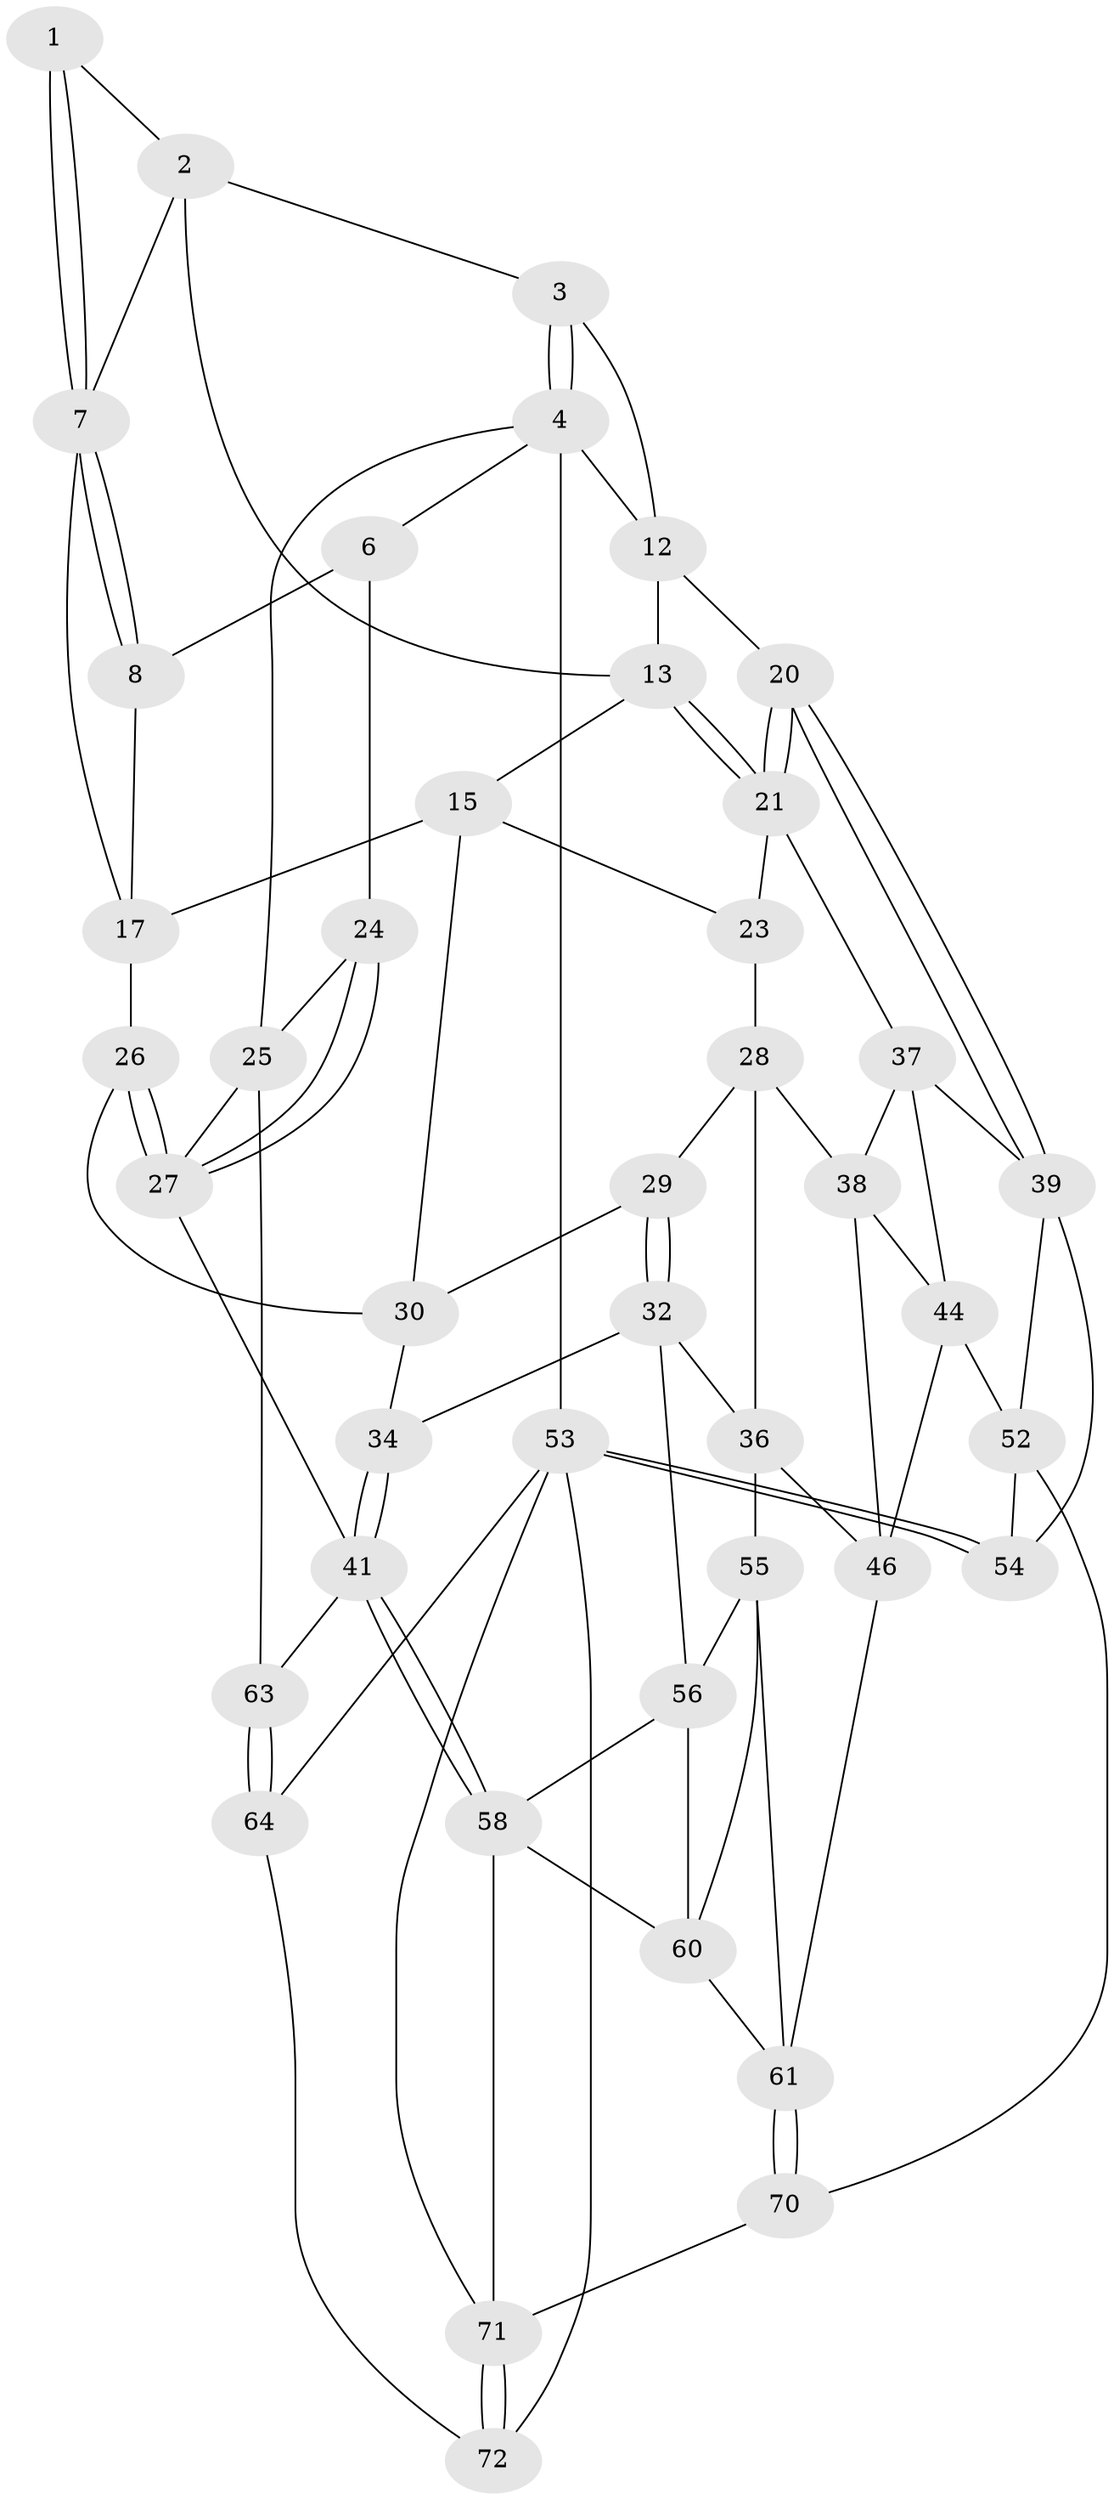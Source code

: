 // original degree distribution, {3: 0.02702702702702703, 4: 0.24324324324324326, 5: 0.5135135135135135, 6: 0.21621621621621623}
// Generated by graph-tools (version 1.1) at 2025/11/02/27/25 16:11:53]
// undirected, 43 vertices, 94 edges
graph export_dot {
graph [start="1"]
  node [color=gray90,style=filled];
  1 [pos="+0.38547204621871023+0"];
  2 [pos="+0.5902550295133682+0",super="+10"];
  3 [pos="+1+0"];
  4 [pos="+1+0",super="+5"];
  6 [pos="+0.10080439629299523+0",super="+9"];
  7 [pos="+0.2914379255065805+0.16334396428495188",super="+11"];
  8 [pos="+0.2276228732314942+0.2314791734712647"];
  12 [pos="+0.8029578468115554+0.19432425626954367",super="+18"];
  13 [pos="+0.785293300439384+0.21793135888893378",super="+14"];
  15 [pos="+0.6225556649821902+0.26973475180988354",super="+16"];
  17 [pos="+0.39978935624771134+0.34029030619346406",super="+19"];
  20 [pos="+1+0.3842071817681499"];
  21 [pos="+0.8235781984536245+0.2856161342790043",super="+22"];
  23 [pos="+0.6477018542662392+0.3588403522079835"];
  24 [pos="+0+0.23453853041215636"];
  25 [pos="+0+0.23250694641237876",super="+49"];
  26 [pos="+0.25264728323449814+0.4543336000408749"];
  27 [pos="+0.22890902418453243+0.49072867445177243",super="+43"];
  28 [pos="+0.5826736583192017+0.44627962120048287",super="+35"];
  29 [pos="+0.5155231666160516+0.4410351795501263"];
  30 [pos="+0.47041982929852805+0.41433442903534085",super="+31"];
  32 [pos="+0.49794445986564195+0.6174489745965931",super="+33"];
  34 [pos="+0.45008840572115344+0.6284414956516811"];
  36 [pos="+0.6313881345032971+0.5574344008192385",super="+48"];
  37 [pos="+0.7680097466590452+0.42949163859414335",super="+40"];
  38 [pos="+0.7323302572789244+0.5053981941500271",super="+45"];
  39 [pos="+1+0.4276388538594049",super="+51"];
  41 [pos="+0.32224640638519836+0.7271971825391261",super="+42"];
  44 [pos="+0.8488887655252658+0.5758857298876534",super="+50"];
  46 [pos="+0.7921405066706783+0.6995705908141759",super="+47"];
  52 [pos="+1+0.6695792245049074",super="+69"];
  53 [pos="+1+1",super="+65"];
  54 [pos="+1+1"];
  55 [pos="+0.588683800189289+0.699045749571087",super="+59"];
  56 [pos="+0.5324200701688281+0.6684754230608247",super="+57"];
  58 [pos="+0.4113930176212049+0.8404849845247834",super="+67"];
  60 [pos="+0.5559341386010751+0.7712750408364674",super="+66"];
  61 [pos="+0.7597083426864786+0.8230687578860706",super="+62"];
  63 [pos="+0+0.8807966891115211",super="+68"];
  64 [pos="+0+1",super="+73"];
  70 [pos="+0.7848024151888994+0.8702368440893341"];
  71 [pos="+0.45801367163615225+1",super="+74"];
  72 [pos="+0.21152958672248934+1"];
  1 -- 2;
  1 -- 7;
  1 -- 7;
  2 -- 3;
  2 -- 7;
  2 -- 13;
  3 -- 4;
  3 -- 4;
  3 -- 12;
  4 -- 53 [weight=2];
  4 -- 12;
  4 -- 25;
  4 -- 6;
  6 -- 8;
  6 -- 24;
  7 -- 8;
  7 -- 8;
  7 -- 17;
  8 -- 17;
  12 -- 13;
  12 -- 20;
  13 -- 21;
  13 -- 21;
  13 -- 15;
  15 -- 23;
  15 -- 17;
  15 -- 30;
  17 -- 26;
  20 -- 21;
  20 -- 21;
  20 -- 39;
  20 -- 39;
  21 -- 37;
  21 -- 23;
  23 -- 28;
  24 -- 25;
  24 -- 27;
  24 -- 27;
  25 -- 63;
  25 -- 27;
  26 -- 27;
  26 -- 27;
  26 -- 30;
  27 -- 41;
  28 -- 29;
  28 -- 38;
  28 -- 36;
  29 -- 30;
  29 -- 32;
  29 -- 32;
  30 -- 34;
  32 -- 36;
  32 -- 56;
  32 -- 34;
  34 -- 41;
  34 -- 41;
  36 -- 55;
  36 -- 46;
  37 -- 38;
  37 -- 44;
  37 -- 39;
  38 -- 46;
  38 -- 44;
  39 -- 52;
  39 -- 54;
  41 -- 58;
  41 -- 58;
  41 -- 63;
  44 -- 46;
  44 -- 52;
  46 -- 61;
  52 -- 70;
  52 -- 54;
  53 -- 54;
  53 -- 54;
  53 -- 64;
  53 -- 72;
  53 -- 71;
  55 -- 56;
  55 -- 60;
  55 -- 61;
  56 -- 58;
  56 -- 60;
  58 -- 71;
  58 -- 60;
  60 -- 61;
  61 -- 70;
  61 -- 70;
  63 -- 64 [weight=2];
  63 -- 64;
  64 -- 72;
  70 -- 71;
  71 -- 72;
  71 -- 72;
}

